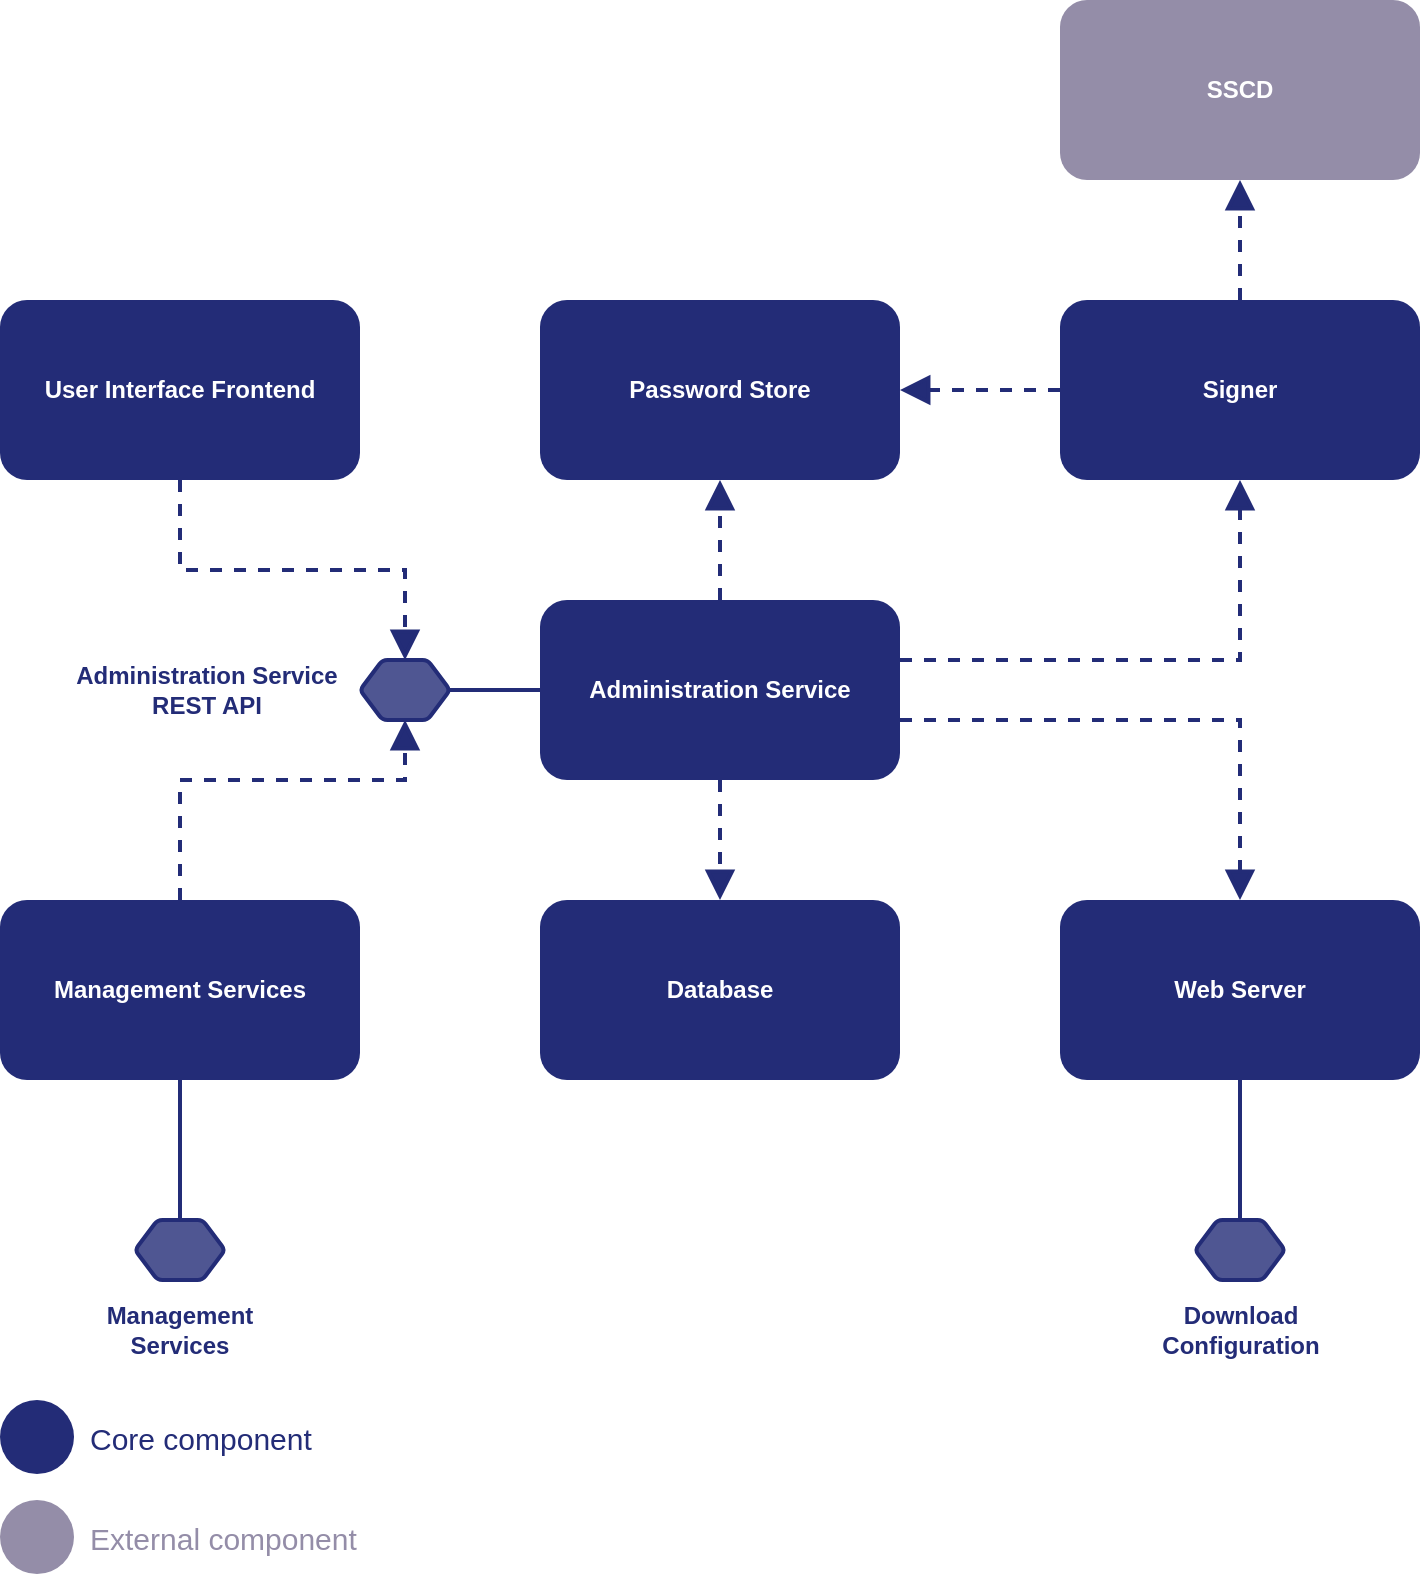 <mxfile version="21.3.7" type="device">
  <diagram name="Page-1" id="rjg_3zhGDOFQoCoGyt2G">
    <mxGraphModel dx="1583" dy="2061" grid="1" gridSize="10" guides="1" tooltips="1" connect="1" arrows="1" fold="1" page="0" pageScale="1" pageWidth="827" pageHeight="1169" background="none" math="0" shadow="0">
      <root>
        <mxCell id="0" />
        <mxCell id="1" parent="0" />
        <mxCell id="f0vlrAdLMHHjB7efjyJN-20" style="edgeStyle=orthogonalEdgeStyle;shape=connector;rounded=0;orthogonalLoop=1;jettySize=auto;html=1;entryX=0.5;entryY=1;entryDx=0;entryDy=0;dashed=1;labelBackgroundColor=default;strokeColor=#232c77;strokeWidth=2;fontFamily=Helvetica;fontSize=12;fontColor=default;endArrow=block;endFill=1;startSize=10;endSize=10;" parent="1" source="f0vlrAdLMHHjB7efjyJN-1" target="f0vlrAdLMHHjB7efjyJN-22" edge="1">
          <mxGeometry relative="1" as="geometry">
            <Array as="points">
              <mxPoint x="-110" y="-520" />
              <mxPoint x="3" y="-520" />
            </Array>
          </mxGeometry>
        </mxCell>
        <mxCell id="f0vlrAdLMHHjB7efjyJN-1" value="&lt;b&gt;Management Services&lt;/b&gt;" style="rounded=1;whiteSpace=wrap;html=1;dashed=1;strokeColor=none;strokeWidth=2;fontColor=#FFFFFF;fillColor=#232c77;" parent="1" vertex="1">
          <mxGeometry x="-200" y="-460" width="180" height="90" as="geometry" />
        </mxCell>
        <mxCell id="f0vlrAdLMHHjB7efjyJN-2" value="&lt;b&gt;Database&lt;/b&gt;" style="rounded=1;whiteSpace=wrap;html=1;dashed=1;strokeColor=none;strokeWidth=2;fontColor=#FFFFFF;fillColor=#232c77;" parent="1" vertex="1">
          <mxGeometry x="70" y="-460" width="180" height="90" as="geometry" />
        </mxCell>
        <mxCell id="f0vlrAdLMHHjB7efjyJN-3" value="&lt;b&gt;Web Server&lt;/b&gt;" style="rounded=1;whiteSpace=wrap;html=1;dashed=1;strokeColor=none;strokeWidth=2;fontColor=#FFFFFF;fillColor=#232c77;" parent="1" vertex="1">
          <mxGeometry x="330" y="-460" width="180" height="90" as="geometry" />
        </mxCell>
        <mxCell id="f0vlrAdLMHHjB7efjyJN-4" value="&lt;b&gt;SSCD&lt;/b&gt;" style="rounded=1;whiteSpace=wrap;html=1;dashed=1;strokeColor=none;strokeWidth=2;fontColor=#FFFFFF;fillColor=#948DA8;" parent="1" vertex="1">
          <mxGeometry x="330" y="-910" width="180" height="90" as="geometry" />
        </mxCell>
        <mxCell id="f0vlrAdLMHHjB7efjyJN-17" style="edgeStyle=orthogonalEdgeStyle;shape=connector;rounded=0;orthogonalLoop=1;jettySize=auto;html=1;dashed=1;labelBackgroundColor=default;strokeColor=#232c77;strokeWidth=2;fontFamily=Helvetica;fontSize=12;fontColor=default;endArrow=block;endFill=1;startSize=10;endSize=10;" parent="1" source="f0vlrAdLMHHjB7efjyJN-5" target="f0vlrAdLMHHjB7efjyJN-6" edge="1">
          <mxGeometry relative="1" as="geometry" />
        </mxCell>
        <mxCell id="f0vlrAdLMHHjB7efjyJN-24" style="edgeStyle=orthogonalEdgeStyle;shape=connector;rounded=0;orthogonalLoop=1;jettySize=auto;html=1;dashed=1;labelBackgroundColor=default;strokeColor=#232c77;strokeWidth=2;fontFamily=Helvetica;fontSize=12;fontColor=default;endArrow=block;endFill=1;startSize=10;endSize=10;" parent="1" source="f0vlrAdLMHHjB7efjyJN-5" target="f0vlrAdLMHHjB7efjyJN-4" edge="1">
          <mxGeometry relative="1" as="geometry" />
        </mxCell>
        <mxCell id="f0vlrAdLMHHjB7efjyJN-5" value="&lt;b&gt;Signer&lt;/b&gt;" style="rounded=1;whiteSpace=wrap;html=1;dashed=1;strokeColor=none;strokeWidth=2;fontColor=#FFFFFF;fillColor=#232c77;" parent="1" vertex="1">
          <mxGeometry x="330" y="-760" width="180" height="90" as="geometry" />
        </mxCell>
        <mxCell id="f0vlrAdLMHHjB7efjyJN-6" value="&lt;b&gt;Password Store&lt;/b&gt;" style="rounded=1;whiteSpace=wrap;html=1;dashed=1;strokeColor=none;strokeWidth=2;fontColor=#FFFFFF;fillColor=#232c77;" parent="1" vertex="1">
          <mxGeometry x="70" y="-760" width="180" height="90" as="geometry" />
        </mxCell>
        <mxCell id="f0vlrAdLMHHjB7efjyJN-14" style="edgeStyle=orthogonalEdgeStyle;shape=connector;rounded=0;orthogonalLoop=1;jettySize=auto;html=1;entryX=0.5;entryY=0;entryDx=0;entryDy=0;dashed=1;labelBackgroundColor=default;strokeColor=#232c77;strokeWidth=2;fontFamily=Helvetica;fontSize=12;fontColor=default;endArrow=block;endFill=1;startSize=10;endSize=10;exitX=0.5;exitY=1;exitDx=0;exitDy=0;" parent="1" source="f0vlrAdLMHHjB7efjyJN-7" target="f0vlrAdLMHHjB7efjyJN-22" edge="1">
          <mxGeometry relative="1" as="geometry" />
        </mxCell>
        <mxCell id="f0vlrAdLMHHjB7efjyJN-7" value="&lt;b&gt;User Interface Frontend&lt;/b&gt;" style="rounded=1;whiteSpace=wrap;html=1;dashed=1;strokeColor=none;strokeWidth=2;fontColor=#FFFFFF;fillColor=#232c77;" parent="1" vertex="1">
          <mxGeometry x="-200" y="-760" width="180" height="90" as="geometry" />
        </mxCell>
        <mxCell id="f0vlrAdLMHHjB7efjyJN-11" style="edgeStyle=orthogonalEdgeStyle;rounded=0;orthogonalLoop=1;jettySize=auto;html=1;entryX=0.5;entryY=0;entryDx=0;entryDy=0;fontSize=12;startSize=10;endSize=10;strokeColor=#232c77;dashed=1;strokeWidth=2;endArrow=block;endFill=1;" parent="1" source="f0vlrAdLMHHjB7efjyJN-8" target="f0vlrAdLMHHjB7efjyJN-2" edge="1">
          <mxGeometry relative="1" as="geometry" />
        </mxCell>
        <mxCell id="f0vlrAdLMHHjB7efjyJN-15" style="edgeStyle=orthogonalEdgeStyle;shape=connector;rounded=0;orthogonalLoop=1;jettySize=auto;html=1;exitX=0.5;exitY=0;exitDx=0;exitDy=0;entryX=0.5;entryY=1;entryDx=0;entryDy=0;dashed=1;labelBackgroundColor=default;strokeColor=#232c77;strokeWidth=2;fontFamily=Helvetica;fontSize=12;fontColor=default;endArrow=block;endFill=1;startSize=10;endSize=10;" parent="1" source="f0vlrAdLMHHjB7efjyJN-8" target="f0vlrAdLMHHjB7efjyJN-6" edge="1">
          <mxGeometry relative="1" as="geometry" />
        </mxCell>
        <mxCell id="f0vlrAdLMHHjB7efjyJN-25" style="edgeStyle=orthogonalEdgeStyle;shape=connector;rounded=0;orthogonalLoop=1;jettySize=auto;html=1;dashed=1;labelBackgroundColor=default;strokeColor=#232c77;strokeWidth=2;fontFamily=Helvetica;fontSize=12;fontColor=default;endArrow=block;endFill=1;startSize=10;endSize=10;" parent="1" source="f0vlrAdLMHHjB7efjyJN-8" target="f0vlrAdLMHHjB7efjyJN-3" edge="1">
          <mxGeometry relative="1" as="geometry">
            <Array as="points">
              <mxPoint x="420" y="-550" />
            </Array>
          </mxGeometry>
        </mxCell>
        <mxCell id="f0vlrAdLMHHjB7efjyJN-26" style="edgeStyle=orthogonalEdgeStyle;shape=connector;rounded=0;orthogonalLoop=1;jettySize=auto;html=1;dashed=1;labelBackgroundColor=default;strokeColor=#232c77;strokeWidth=2;fontFamily=Helvetica;fontSize=12;fontColor=default;endArrow=block;endFill=1;startSize=10;endSize=10;" parent="1" source="f0vlrAdLMHHjB7efjyJN-8" target="f0vlrAdLMHHjB7efjyJN-5" edge="1">
          <mxGeometry relative="1" as="geometry">
            <Array as="points">
              <mxPoint x="420" y="-580" />
            </Array>
          </mxGeometry>
        </mxCell>
        <mxCell id="f0vlrAdLMHHjB7efjyJN-8" value="&lt;b&gt;Administration Service&lt;/b&gt;" style="rounded=1;whiteSpace=wrap;html=1;dashed=1;strokeColor=none;strokeWidth=2;fontColor=#FFFFFF;fillColor=#232c77;" parent="1" vertex="1">
          <mxGeometry x="70" y="-610" width="180" height="90" as="geometry" />
        </mxCell>
        <mxCell id="f0vlrAdLMHHjB7efjyJN-23" style="edgeStyle=orthogonalEdgeStyle;shape=connector;rounded=0;orthogonalLoop=1;jettySize=auto;html=1;labelBackgroundColor=default;strokeColor=#232c77;strokeWidth=2;fontFamily=Helvetica;fontSize=12;fontColor=default;endArrow=none;endFill=0;startSize=10;endSize=10;" parent="1" source="f0vlrAdLMHHjB7efjyJN-22" edge="1">
          <mxGeometry relative="1" as="geometry">
            <mxPoint x="70" y="-565" as="targetPoint" />
            <Array as="points">
              <mxPoint x="70" y="-565" />
            </Array>
          </mxGeometry>
        </mxCell>
        <mxCell id="2EZBgZs0LbCIR9AhHOkZ-23" value="" style="edgeStyle=none;curved=1;rounded=0;orthogonalLoop=1;jettySize=auto;html=1;fontSize=12;startSize=8;endSize=8;" edge="1" parent="1" source="f0vlrAdLMHHjB7efjyJN-22" target="2EZBgZs0LbCIR9AhHOkZ-22">
          <mxGeometry relative="1" as="geometry" />
        </mxCell>
        <mxCell id="f0vlrAdLMHHjB7efjyJN-22" value="" style="shape=hexagon;perimeter=hexagonPerimeter2;whiteSpace=wrap;html=1;rounded=1;shadow=0;strokeColor=#232c77;strokeWidth=2;fillColor=#4f5692;fontSize=15;fontColor=#FFFFFF;arcSize=5;" parent="1" vertex="1">
          <mxGeometry x="-20" y="-580" width="45" height="30" as="geometry" />
        </mxCell>
        <mxCell id="f0vlrAdLMHHjB7efjyJN-30" style="edgeStyle=orthogonalEdgeStyle;shape=connector;rounded=0;orthogonalLoop=1;jettySize=auto;html=1;labelBackgroundColor=default;strokeColor=#232c77;strokeWidth=2;fontFamily=Helvetica;fontSize=12;fontColor=default;endArrow=none;endFill=0;startSize=10;endSize=10;" parent="1" source="f0vlrAdLMHHjB7efjyJN-28" target="f0vlrAdLMHHjB7efjyJN-1" edge="1">
          <mxGeometry relative="1" as="geometry" />
        </mxCell>
        <mxCell id="f0vlrAdLMHHjB7efjyJN-28" value="" style="shape=hexagon;perimeter=hexagonPerimeter2;whiteSpace=wrap;html=1;rounded=1;shadow=0;strokeColor=#232c77;strokeWidth=2;fillColor=#4f5692;fontSize=15;fontColor=#FFFFFF;arcSize=5;" parent="1" vertex="1">
          <mxGeometry x="-132.5" y="-300" width="45" height="30" as="geometry" />
        </mxCell>
        <mxCell id="f0vlrAdLMHHjB7efjyJN-31" style="edgeStyle=orthogonalEdgeStyle;shape=connector;rounded=0;orthogonalLoop=1;jettySize=auto;html=1;labelBackgroundColor=default;strokeColor=#232c77;strokeWidth=2;fontFamily=Helvetica;fontSize=12;fontColor=default;endArrow=none;endFill=0;startSize=10;endSize=10;" parent="1" source="f0vlrAdLMHHjB7efjyJN-29" target="f0vlrAdLMHHjB7efjyJN-3" edge="1">
          <mxGeometry relative="1" as="geometry" />
        </mxCell>
        <mxCell id="f0vlrAdLMHHjB7efjyJN-29" value="" style="shape=hexagon;perimeter=hexagonPerimeter2;whiteSpace=wrap;html=1;rounded=1;shadow=0;strokeColor=#232c77;strokeWidth=2;fillColor=#4f5692;fontSize=15;fontColor=#FFFFFF;arcSize=5;" parent="1" vertex="1">
          <mxGeometry x="397.5" y="-300" width="45" height="30" as="geometry" />
        </mxCell>
        <mxCell id="f0vlrAdLMHHjB7efjyJN-32" value="Download&lt;br&gt;Configuration" style="text;html=1;align=center;verticalAlign=middle;resizable=0;points=[];autosize=1;strokeColor=none;fillColor=none;fontSize=12;fontFamily=Helvetica;fontColor=#232c77;rounded=0;fontStyle=1;" parent="1" vertex="1">
          <mxGeometry x="360" y="-270" width="120" height="50" as="geometry" />
        </mxCell>
        <mxCell id="f0vlrAdLMHHjB7efjyJN-33" value="Management&lt;br&gt;Services" style="text;html=1;strokeColor=none;fillColor=none;align=center;verticalAlign=middle;whiteSpace=wrap;rounded=0;fontColor=#232c77;fontStyle=1" parent="1" vertex="1">
          <mxGeometry x="-170" y="-270" width="120" height="50" as="geometry" />
        </mxCell>
        <mxCell id="2EZBgZs0LbCIR9AhHOkZ-16" value="" style="ellipse;whiteSpace=wrap;html=1;aspect=fixed;rounded=1;shadow=0;strokeColor=none;strokeWidth=2;fillColor=#232c77;fontSize=15;fontColor=#00C8E6;" vertex="1" parent="1">
          <mxGeometry x="-200" y="-210" width="37" height="37" as="geometry" />
        </mxCell>
        <mxCell id="2EZBgZs0LbCIR9AhHOkZ-17" value="&lt;font color=&quot;#232c77&quot;&gt;Core component&lt;/font&gt;" style="text;html=1;align=left;verticalAlign=middle;resizable=0;points=[];autosize=1;fontSize=15;fontColor=#00C8E6;" vertex="1" parent="1">
          <mxGeometry x="-157" y="-201.5" width="130" height="20" as="geometry" />
        </mxCell>
        <mxCell id="2EZBgZs0LbCIR9AhHOkZ-20" value="" style="ellipse;whiteSpace=wrap;html=1;aspect=fixed;rounded=1;shadow=0;strokeColor=none;strokeWidth=2;fontSize=15;fontColor=#00C8E6;fillColor=#948DA8;" vertex="1" parent="1">
          <mxGeometry x="-200" y="-160.0" width="37" height="37" as="geometry" />
        </mxCell>
        <mxCell id="2EZBgZs0LbCIR9AhHOkZ-21" value="&lt;font color=&quot;#948da8&quot;&gt;External component&lt;/font&gt;" style="text;html=1;align=left;verticalAlign=middle;resizable=0;points=[];autosize=1;fontSize=15;fontColor=#00C8E6;" vertex="1" parent="1">
          <mxGeometry x="-157" y="-151.5" width="150" height="20" as="geometry" />
        </mxCell>
        <mxCell id="2EZBgZs0LbCIR9AhHOkZ-22" value="Administration Service&lt;br&gt;REST API" style="text;html=1;align=center;verticalAlign=middle;resizable=0;points=[];autosize=1;strokeColor=none;fillColor=none;fontSize=12;fontColor=#232c77;rounded=0;fontStyle=1;" vertex="1" parent="1">
          <mxGeometry x="-187" y="-590" width="180" height="50" as="geometry" />
        </mxCell>
      </root>
    </mxGraphModel>
  </diagram>
</mxfile>
